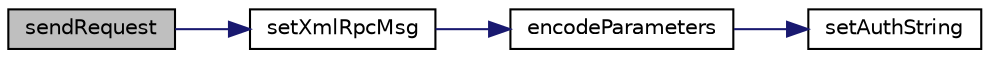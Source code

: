 digraph G
{
  edge [fontname="Helvetica",fontsize="10",labelfontname="Helvetica",labelfontsize="10"];
  node [fontname="Helvetica",fontsize="10",shape=record];
  rankdir=LR;
  Node1 [label="sendRequest",height=0.2,width=0.4,color="black", fillcolor="grey75", style="filled" fontcolor="black"];
  Node1 -> Node2 [color="midnightblue",fontsize="10",style="solid",fontname="Helvetica"];
  Node2 [label="setXmlRpcMsg",height=0.2,width=0.4,color="black", fillcolor="white", style="filled",URL="$class_max_c_d_n.html#a8c54c313b1f5bbae025c3c30cf12a1ee"];
  Node2 -> Node3 [color="midnightblue",fontsize="10",style="solid",fontname="Helvetica"];
  Node3 [label="encodeParameters",height=0.2,width=0.4,color="black", fillcolor="white", style="filled",URL="$class_max_c_d_n.html#ab03d4f2c7f3b6d1e3505f25c33ac4eb4"];
  Node3 -> Node4 [color="midnightblue",fontsize="10",style="solid",fontname="Helvetica"];
  Node4 [label="setAuthString",height=0.2,width=0.4,color="black", fillcolor="white", style="filled",URL="$class_max_c_d_n.html#ae777d7e14890a345988fffed800d0e8e"];
}
